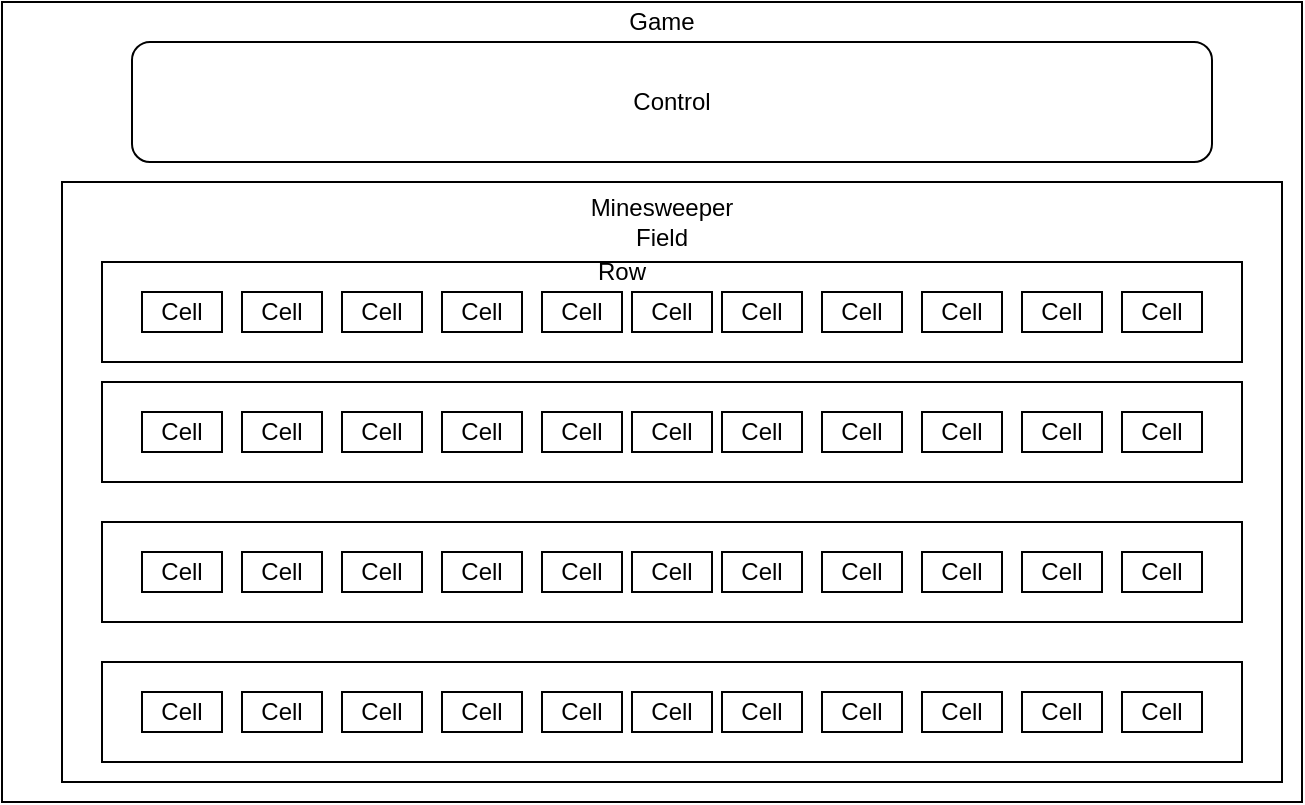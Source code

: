 <mxfile version="14.6.13" type="github">
  <diagram id="PL0SfPAUBT8Jp46XiV5c" name="Page-1">
    <mxGraphModel dx="1102" dy="582" grid="1" gridSize="10" guides="1" tooltips="1" connect="1" arrows="1" fold="1" page="1" pageScale="1" pageWidth="850" pageHeight="1100" math="0" shadow="0">
      <root>
        <mxCell id="0" />
        <mxCell id="1" parent="0" />
        <mxCell id="C8ZqAMLiRGy7gkoalKvZ-1" value="" style="rounded=0;whiteSpace=wrap;html=1;" parent="1" vertex="1">
          <mxGeometry x="70" y="100" width="650" height="400" as="geometry" />
        </mxCell>
        <mxCell id="C8ZqAMLiRGy7gkoalKvZ-2" value="Control" style="rounded=1;whiteSpace=wrap;html=1;" parent="1" vertex="1">
          <mxGeometry x="135" y="120" width="540" height="60" as="geometry" />
        </mxCell>
        <mxCell id="C8ZqAMLiRGy7gkoalKvZ-4" value="" style="rounded=0;whiteSpace=wrap;html=1;" parent="1" vertex="1">
          <mxGeometry x="100" y="190" width="610" height="300" as="geometry" />
        </mxCell>
        <mxCell id="C8ZqAMLiRGy7gkoalKvZ-19" value="" style="group" parent="1" vertex="1" connectable="0">
          <mxGeometry x="120" y="230" width="570" height="50" as="geometry" />
        </mxCell>
        <mxCell id="C8ZqAMLiRGy7gkoalKvZ-5" value="" style="rounded=0;whiteSpace=wrap;html=1;" parent="C8ZqAMLiRGy7gkoalKvZ-19" vertex="1">
          <mxGeometry width="570" height="50" as="geometry" />
        </mxCell>
        <mxCell id="C8ZqAMLiRGy7gkoalKvZ-6" value="Cell" style="rounded=0;whiteSpace=wrap;html=1;" parent="C8ZqAMLiRGy7gkoalKvZ-19" vertex="1">
          <mxGeometry x="20" y="15" width="40" height="20" as="geometry" />
        </mxCell>
        <mxCell id="C8ZqAMLiRGy7gkoalKvZ-7" value="&lt;span&gt;Cell&lt;/span&gt;" style="rounded=0;whiteSpace=wrap;html=1;" parent="C8ZqAMLiRGy7gkoalKvZ-19" vertex="1">
          <mxGeometry x="70" y="15" width="40" height="20" as="geometry" />
        </mxCell>
        <mxCell id="C8ZqAMLiRGy7gkoalKvZ-8" value="&lt;span&gt;Cell&lt;/span&gt;" style="rounded=0;whiteSpace=wrap;html=1;" parent="C8ZqAMLiRGy7gkoalKvZ-19" vertex="1">
          <mxGeometry x="410" y="15" width="40" height="20" as="geometry" />
        </mxCell>
        <mxCell id="C8ZqAMLiRGy7gkoalKvZ-9" value="&lt;span&gt;Cell&lt;/span&gt;" style="rounded=0;whiteSpace=wrap;html=1;" parent="C8ZqAMLiRGy7gkoalKvZ-19" vertex="1">
          <mxGeometry x="120" y="15" width="40" height="20" as="geometry" />
        </mxCell>
        <mxCell id="C8ZqAMLiRGy7gkoalKvZ-10" value="&lt;span&gt;Cell&lt;/span&gt;" style="rounded=0;whiteSpace=wrap;html=1;" parent="C8ZqAMLiRGy7gkoalKvZ-19" vertex="1">
          <mxGeometry x="360" y="15" width="40" height="20" as="geometry" />
        </mxCell>
        <mxCell id="C8ZqAMLiRGy7gkoalKvZ-11" value="&lt;span&gt;Cell&lt;/span&gt;" style="rounded=0;whiteSpace=wrap;html=1;" parent="C8ZqAMLiRGy7gkoalKvZ-19" vertex="1">
          <mxGeometry x="170" y="15" width="40" height="20" as="geometry" />
        </mxCell>
        <mxCell id="C8ZqAMLiRGy7gkoalKvZ-12" value="&lt;span&gt;Cell&lt;/span&gt;" style="rounded=0;whiteSpace=wrap;html=1;" parent="C8ZqAMLiRGy7gkoalKvZ-19" vertex="1">
          <mxGeometry x="310" y="15" width="40" height="20" as="geometry" />
        </mxCell>
        <mxCell id="C8ZqAMLiRGy7gkoalKvZ-13" value="&lt;span&gt;Cell&lt;/span&gt;" style="rounded=0;whiteSpace=wrap;html=1;" parent="C8ZqAMLiRGy7gkoalKvZ-19" vertex="1">
          <mxGeometry x="220" y="15" width="40" height="20" as="geometry" />
        </mxCell>
        <mxCell id="C8ZqAMLiRGy7gkoalKvZ-14" value="&lt;span&gt;Cell&lt;/span&gt;" style="rounded=0;whiteSpace=wrap;html=1;" parent="C8ZqAMLiRGy7gkoalKvZ-19" vertex="1">
          <mxGeometry x="265" y="15" width="40" height="20" as="geometry" />
        </mxCell>
        <mxCell id="C8ZqAMLiRGy7gkoalKvZ-17" value="&lt;span&gt;Cell&lt;/span&gt;" style="rounded=0;whiteSpace=wrap;html=1;" parent="C8ZqAMLiRGy7gkoalKvZ-19" vertex="1">
          <mxGeometry x="460" y="15" width="40" height="20" as="geometry" />
        </mxCell>
        <mxCell id="C8ZqAMLiRGy7gkoalKvZ-18" value="&lt;span&gt;Cell&lt;/span&gt;" style="rounded=0;whiteSpace=wrap;html=1;" parent="C8ZqAMLiRGy7gkoalKvZ-19" vertex="1">
          <mxGeometry x="510" y="15" width="40" height="20" as="geometry" />
        </mxCell>
        <mxCell id="C8ZqAMLiRGy7gkoalKvZ-59" value="Row" style="text;html=1;strokeColor=none;fillColor=none;align=center;verticalAlign=middle;whiteSpace=wrap;rounded=0;" parent="C8ZqAMLiRGy7gkoalKvZ-19" vertex="1">
          <mxGeometry x="240" y="-5" width="40" height="20" as="geometry" />
        </mxCell>
        <mxCell id="C8ZqAMLiRGy7gkoalKvZ-20" value="" style="group" parent="1" vertex="1" connectable="0">
          <mxGeometry x="120" y="290" width="570" height="50" as="geometry" />
        </mxCell>
        <mxCell id="C8ZqAMLiRGy7gkoalKvZ-21" value="" style="rounded=0;whiteSpace=wrap;html=1;" parent="C8ZqAMLiRGy7gkoalKvZ-20" vertex="1">
          <mxGeometry width="570" height="50" as="geometry" />
        </mxCell>
        <mxCell id="C8ZqAMLiRGy7gkoalKvZ-22" value="Cell" style="rounded=0;whiteSpace=wrap;html=1;" parent="C8ZqAMLiRGy7gkoalKvZ-20" vertex="1">
          <mxGeometry x="20" y="15" width="40" height="20" as="geometry" />
        </mxCell>
        <mxCell id="C8ZqAMLiRGy7gkoalKvZ-23" value="&lt;span&gt;Cell&lt;/span&gt;" style="rounded=0;whiteSpace=wrap;html=1;" parent="C8ZqAMLiRGy7gkoalKvZ-20" vertex="1">
          <mxGeometry x="70" y="15" width="40" height="20" as="geometry" />
        </mxCell>
        <mxCell id="C8ZqAMLiRGy7gkoalKvZ-24" value="&lt;span&gt;Cell&lt;/span&gt;" style="rounded=0;whiteSpace=wrap;html=1;" parent="C8ZqAMLiRGy7gkoalKvZ-20" vertex="1">
          <mxGeometry x="410" y="15" width="40" height="20" as="geometry" />
        </mxCell>
        <mxCell id="C8ZqAMLiRGy7gkoalKvZ-25" value="&lt;span&gt;Cell&lt;/span&gt;" style="rounded=0;whiteSpace=wrap;html=1;" parent="C8ZqAMLiRGy7gkoalKvZ-20" vertex="1">
          <mxGeometry x="120" y="15" width="40" height="20" as="geometry" />
        </mxCell>
        <mxCell id="C8ZqAMLiRGy7gkoalKvZ-26" value="&lt;span&gt;Cell&lt;/span&gt;" style="rounded=0;whiteSpace=wrap;html=1;" parent="C8ZqAMLiRGy7gkoalKvZ-20" vertex="1">
          <mxGeometry x="360" y="15" width="40" height="20" as="geometry" />
        </mxCell>
        <mxCell id="C8ZqAMLiRGy7gkoalKvZ-27" value="&lt;span&gt;Cell&lt;/span&gt;" style="rounded=0;whiteSpace=wrap;html=1;" parent="C8ZqAMLiRGy7gkoalKvZ-20" vertex="1">
          <mxGeometry x="170" y="15" width="40" height="20" as="geometry" />
        </mxCell>
        <mxCell id="C8ZqAMLiRGy7gkoalKvZ-28" value="&lt;span&gt;Cell&lt;/span&gt;" style="rounded=0;whiteSpace=wrap;html=1;" parent="C8ZqAMLiRGy7gkoalKvZ-20" vertex="1">
          <mxGeometry x="310" y="15" width="40" height="20" as="geometry" />
        </mxCell>
        <mxCell id="C8ZqAMLiRGy7gkoalKvZ-29" value="&lt;span&gt;Cell&lt;/span&gt;" style="rounded=0;whiteSpace=wrap;html=1;" parent="C8ZqAMLiRGy7gkoalKvZ-20" vertex="1">
          <mxGeometry x="220" y="15" width="40" height="20" as="geometry" />
        </mxCell>
        <mxCell id="C8ZqAMLiRGy7gkoalKvZ-30" value="&lt;span&gt;Cell&lt;/span&gt;" style="rounded=0;whiteSpace=wrap;html=1;" parent="C8ZqAMLiRGy7gkoalKvZ-20" vertex="1">
          <mxGeometry x="265" y="15" width="40" height="20" as="geometry" />
        </mxCell>
        <mxCell id="C8ZqAMLiRGy7gkoalKvZ-31" value="&lt;span&gt;Cell&lt;/span&gt;" style="rounded=0;whiteSpace=wrap;html=1;" parent="C8ZqAMLiRGy7gkoalKvZ-20" vertex="1">
          <mxGeometry x="460" y="15" width="40" height="20" as="geometry" />
        </mxCell>
        <mxCell id="C8ZqAMLiRGy7gkoalKvZ-32" value="&lt;span&gt;Cell&lt;/span&gt;" style="rounded=0;whiteSpace=wrap;html=1;" parent="C8ZqAMLiRGy7gkoalKvZ-20" vertex="1">
          <mxGeometry x="510" y="15" width="40" height="20" as="geometry" />
        </mxCell>
        <mxCell id="C8ZqAMLiRGy7gkoalKvZ-33" value="" style="group" parent="1" vertex="1" connectable="0">
          <mxGeometry x="120" y="360" width="570" height="50" as="geometry" />
        </mxCell>
        <mxCell id="C8ZqAMLiRGy7gkoalKvZ-34" value="" style="rounded=0;whiteSpace=wrap;html=1;" parent="C8ZqAMLiRGy7gkoalKvZ-33" vertex="1">
          <mxGeometry width="570" height="50" as="geometry" />
        </mxCell>
        <mxCell id="C8ZqAMLiRGy7gkoalKvZ-35" value="Cell" style="rounded=0;whiteSpace=wrap;html=1;" parent="C8ZqAMLiRGy7gkoalKvZ-33" vertex="1">
          <mxGeometry x="20" y="15" width="40" height="20" as="geometry" />
        </mxCell>
        <mxCell id="C8ZqAMLiRGy7gkoalKvZ-36" value="&lt;span&gt;Cell&lt;/span&gt;" style="rounded=0;whiteSpace=wrap;html=1;" parent="C8ZqAMLiRGy7gkoalKvZ-33" vertex="1">
          <mxGeometry x="70" y="15" width="40" height="20" as="geometry" />
        </mxCell>
        <mxCell id="C8ZqAMLiRGy7gkoalKvZ-37" value="&lt;span&gt;Cell&lt;/span&gt;" style="rounded=0;whiteSpace=wrap;html=1;" parent="C8ZqAMLiRGy7gkoalKvZ-33" vertex="1">
          <mxGeometry x="410" y="15" width="40" height="20" as="geometry" />
        </mxCell>
        <mxCell id="C8ZqAMLiRGy7gkoalKvZ-38" value="&lt;span&gt;Cell&lt;/span&gt;" style="rounded=0;whiteSpace=wrap;html=1;" parent="C8ZqAMLiRGy7gkoalKvZ-33" vertex="1">
          <mxGeometry x="120" y="15" width="40" height="20" as="geometry" />
        </mxCell>
        <mxCell id="C8ZqAMLiRGy7gkoalKvZ-39" value="&lt;span&gt;Cell&lt;/span&gt;" style="rounded=0;whiteSpace=wrap;html=1;" parent="C8ZqAMLiRGy7gkoalKvZ-33" vertex="1">
          <mxGeometry x="360" y="15" width="40" height="20" as="geometry" />
        </mxCell>
        <mxCell id="C8ZqAMLiRGy7gkoalKvZ-40" value="&lt;span&gt;Cell&lt;/span&gt;" style="rounded=0;whiteSpace=wrap;html=1;" parent="C8ZqAMLiRGy7gkoalKvZ-33" vertex="1">
          <mxGeometry x="170" y="15" width="40" height="20" as="geometry" />
        </mxCell>
        <mxCell id="C8ZqAMLiRGy7gkoalKvZ-41" value="&lt;span&gt;Cell&lt;/span&gt;" style="rounded=0;whiteSpace=wrap;html=1;" parent="C8ZqAMLiRGy7gkoalKvZ-33" vertex="1">
          <mxGeometry x="310" y="15" width="40" height="20" as="geometry" />
        </mxCell>
        <mxCell id="C8ZqAMLiRGy7gkoalKvZ-42" value="&lt;span&gt;Cell&lt;/span&gt;" style="rounded=0;whiteSpace=wrap;html=1;" parent="C8ZqAMLiRGy7gkoalKvZ-33" vertex="1">
          <mxGeometry x="220" y="15" width="40" height="20" as="geometry" />
        </mxCell>
        <mxCell id="C8ZqAMLiRGy7gkoalKvZ-43" value="&lt;span&gt;Cell&lt;/span&gt;" style="rounded=0;whiteSpace=wrap;html=1;" parent="C8ZqAMLiRGy7gkoalKvZ-33" vertex="1">
          <mxGeometry x="265" y="15" width="40" height="20" as="geometry" />
        </mxCell>
        <mxCell id="C8ZqAMLiRGy7gkoalKvZ-44" value="&lt;span&gt;Cell&lt;/span&gt;" style="rounded=0;whiteSpace=wrap;html=1;" parent="C8ZqAMLiRGy7gkoalKvZ-33" vertex="1">
          <mxGeometry x="460" y="15" width="40" height="20" as="geometry" />
        </mxCell>
        <mxCell id="C8ZqAMLiRGy7gkoalKvZ-45" value="&lt;span&gt;Cell&lt;/span&gt;" style="rounded=0;whiteSpace=wrap;html=1;" parent="C8ZqAMLiRGy7gkoalKvZ-33" vertex="1">
          <mxGeometry x="510" y="15" width="40" height="20" as="geometry" />
        </mxCell>
        <mxCell id="C8ZqAMLiRGy7gkoalKvZ-46" value="" style="group" parent="1" vertex="1" connectable="0">
          <mxGeometry x="120" y="430" width="570" height="50" as="geometry" />
        </mxCell>
        <mxCell id="C8ZqAMLiRGy7gkoalKvZ-47" value="" style="rounded=0;whiteSpace=wrap;html=1;" parent="C8ZqAMLiRGy7gkoalKvZ-46" vertex="1">
          <mxGeometry width="570" height="50" as="geometry" />
        </mxCell>
        <mxCell id="C8ZqAMLiRGy7gkoalKvZ-48" value="Cell" style="rounded=0;whiteSpace=wrap;html=1;" parent="C8ZqAMLiRGy7gkoalKvZ-46" vertex="1">
          <mxGeometry x="20" y="15" width="40" height="20" as="geometry" />
        </mxCell>
        <mxCell id="C8ZqAMLiRGy7gkoalKvZ-49" value="&lt;span&gt;Cell&lt;/span&gt;" style="rounded=0;whiteSpace=wrap;html=1;" parent="C8ZqAMLiRGy7gkoalKvZ-46" vertex="1">
          <mxGeometry x="70" y="15" width="40" height="20" as="geometry" />
        </mxCell>
        <mxCell id="C8ZqAMLiRGy7gkoalKvZ-50" value="&lt;span&gt;Cell&lt;/span&gt;" style="rounded=0;whiteSpace=wrap;html=1;" parent="C8ZqAMLiRGy7gkoalKvZ-46" vertex="1">
          <mxGeometry x="410" y="15" width="40" height="20" as="geometry" />
        </mxCell>
        <mxCell id="C8ZqAMLiRGy7gkoalKvZ-51" value="&lt;span&gt;Cell&lt;/span&gt;" style="rounded=0;whiteSpace=wrap;html=1;" parent="C8ZqAMLiRGy7gkoalKvZ-46" vertex="1">
          <mxGeometry x="120" y="15" width="40" height="20" as="geometry" />
        </mxCell>
        <mxCell id="C8ZqAMLiRGy7gkoalKvZ-52" value="&lt;span&gt;Cell&lt;/span&gt;" style="rounded=0;whiteSpace=wrap;html=1;" parent="C8ZqAMLiRGy7gkoalKvZ-46" vertex="1">
          <mxGeometry x="360" y="15" width="40" height="20" as="geometry" />
        </mxCell>
        <mxCell id="C8ZqAMLiRGy7gkoalKvZ-53" value="&lt;span&gt;Cell&lt;/span&gt;" style="rounded=0;whiteSpace=wrap;html=1;" parent="C8ZqAMLiRGy7gkoalKvZ-46" vertex="1">
          <mxGeometry x="170" y="15" width="40" height="20" as="geometry" />
        </mxCell>
        <mxCell id="C8ZqAMLiRGy7gkoalKvZ-54" value="&lt;span&gt;Cell&lt;/span&gt;" style="rounded=0;whiteSpace=wrap;html=1;" parent="C8ZqAMLiRGy7gkoalKvZ-46" vertex="1">
          <mxGeometry x="310" y="15" width="40" height="20" as="geometry" />
        </mxCell>
        <mxCell id="C8ZqAMLiRGy7gkoalKvZ-55" value="&lt;span&gt;Cell&lt;/span&gt;" style="rounded=0;whiteSpace=wrap;html=1;" parent="C8ZqAMLiRGy7gkoalKvZ-46" vertex="1">
          <mxGeometry x="220" y="15" width="40" height="20" as="geometry" />
        </mxCell>
        <mxCell id="C8ZqAMLiRGy7gkoalKvZ-56" value="&lt;span&gt;Cell&lt;/span&gt;" style="rounded=0;whiteSpace=wrap;html=1;" parent="C8ZqAMLiRGy7gkoalKvZ-46" vertex="1">
          <mxGeometry x="265" y="15" width="40" height="20" as="geometry" />
        </mxCell>
        <mxCell id="C8ZqAMLiRGy7gkoalKvZ-57" value="&lt;span&gt;Cell&lt;/span&gt;" style="rounded=0;whiteSpace=wrap;html=1;" parent="C8ZqAMLiRGy7gkoalKvZ-46" vertex="1">
          <mxGeometry x="460" y="15" width="40" height="20" as="geometry" />
        </mxCell>
        <mxCell id="C8ZqAMLiRGy7gkoalKvZ-58" value="&lt;span&gt;Cell&lt;/span&gt;" style="rounded=0;whiteSpace=wrap;html=1;" parent="C8ZqAMLiRGy7gkoalKvZ-46" vertex="1">
          <mxGeometry x="510" y="15" width="40" height="20" as="geometry" />
        </mxCell>
        <mxCell id="C8ZqAMLiRGy7gkoalKvZ-60" value="Minesweeper Field" style="text;html=1;strokeColor=none;fillColor=none;align=center;verticalAlign=middle;whiteSpace=wrap;rounded=0;" parent="1" vertex="1">
          <mxGeometry x="380" y="200" width="40" height="20" as="geometry" />
        </mxCell>
        <mxCell id="C8ZqAMLiRGy7gkoalKvZ-61" value="Game" style="text;html=1;strokeColor=none;fillColor=none;align=center;verticalAlign=middle;whiteSpace=wrap;rounded=0;" parent="1" vertex="1">
          <mxGeometry x="380" y="100" width="40" height="20" as="geometry" />
        </mxCell>
      </root>
    </mxGraphModel>
  </diagram>
</mxfile>
